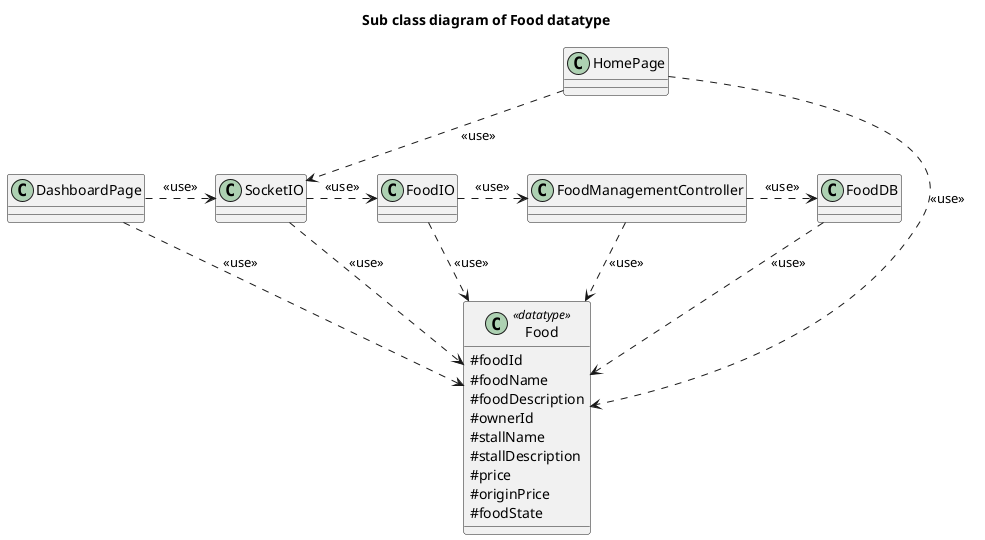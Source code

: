 @startuml subclass-user-datatype
title Sub class diagram of Food datatype
skinparam ClassAttributeIconSize 0

class "Food" as f <<datatype>> {
    #foodId
    #foodName
    #foodDescription
    #ownerId
    #stallName
    #stallDescription
    #price
    #originPrice
    #foodState
}
class "HomePage" as hp
class "DashboardPage" as da
class "SocketIO" as so
class "FoodIO" as fio
class "FoodManagementController" as fmc
class "FoodDB" as fdb

hp ..> f: <<use>>
da ..> f: <<use>>
so ..> f: <<use>>
fio ..> f: <<use>>
fmc ..> f: <<use>>
fdb ..> f: <<use>>

hp ..> so: <<use>>
da .> so: <<use>>
so .> fio: <<use>>
fio .> fmc: <<use>>
fmc .> fdb: <<use>>
@enduml